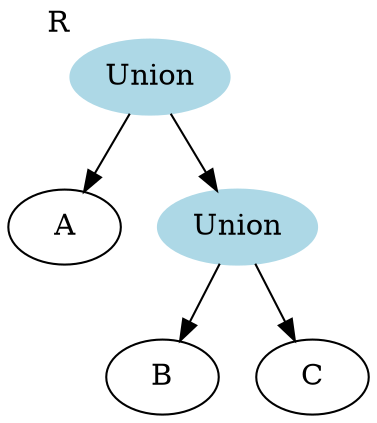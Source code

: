 digraph G {
    margin=0;
  uniont [label="Union", xlabel="R",color=lightblue,style=filled]
  unionr [label="Union", color=lightblue,style=filled]
  A [label="A"]
  B [label="B"]
  C [label="C"] 
  uniont -> A
  uniont -> unionr
  unionr -> B
  unionr -> C
  A -> unionr[style=invis];
  {rank=same; unionr A}
}
